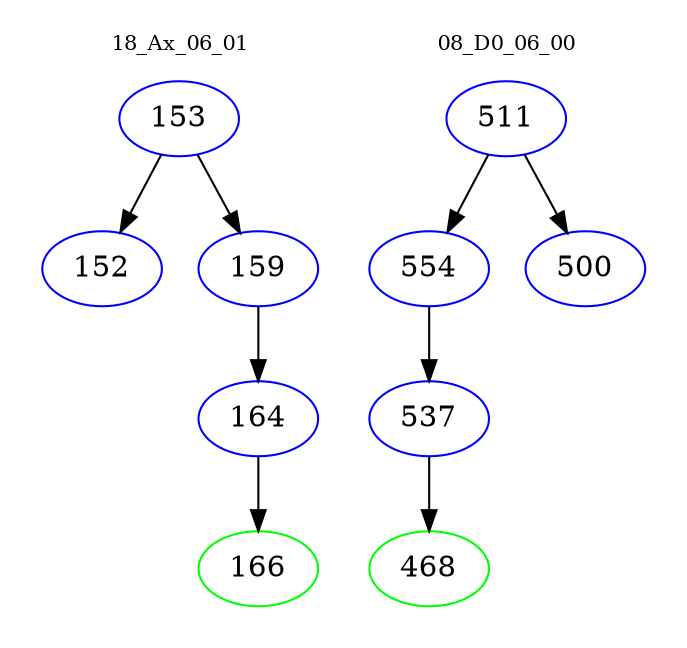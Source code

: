 digraph{
subgraph cluster_0 {
color = white
label = "18_Ax_06_01";
fontsize=10;
T0_153 [label="153", color="blue"]
T0_153 -> T0_152 [color="black"]
T0_152 [label="152", color="blue"]
T0_153 -> T0_159 [color="black"]
T0_159 [label="159", color="blue"]
T0_159 -> T0_164 [color="black"]
T0_164 [label="164", color="blue"]
T0_164 -> T0_166 [color="black"]
T0_166 [label="166", color="green"]
}
subgraph cluster_1 {
color = white
label = "08_D0_06_00";
fontsize=10;
T1_511 [label="511", color="blue"]
T1_511 -> T1_554 [color="black"]
T1_554 [label="554", color="blue"]
T1_554 -> T1_537 [color="black"]
T1_537 [label="537", color="blue"]
T1_537 -> T1_468 [color="black"]
T1_468 [label="468", color="green"]
T1_511 -> T1_500 [color="black"]
T1_500 [label="500", color="blue"]
}
}
